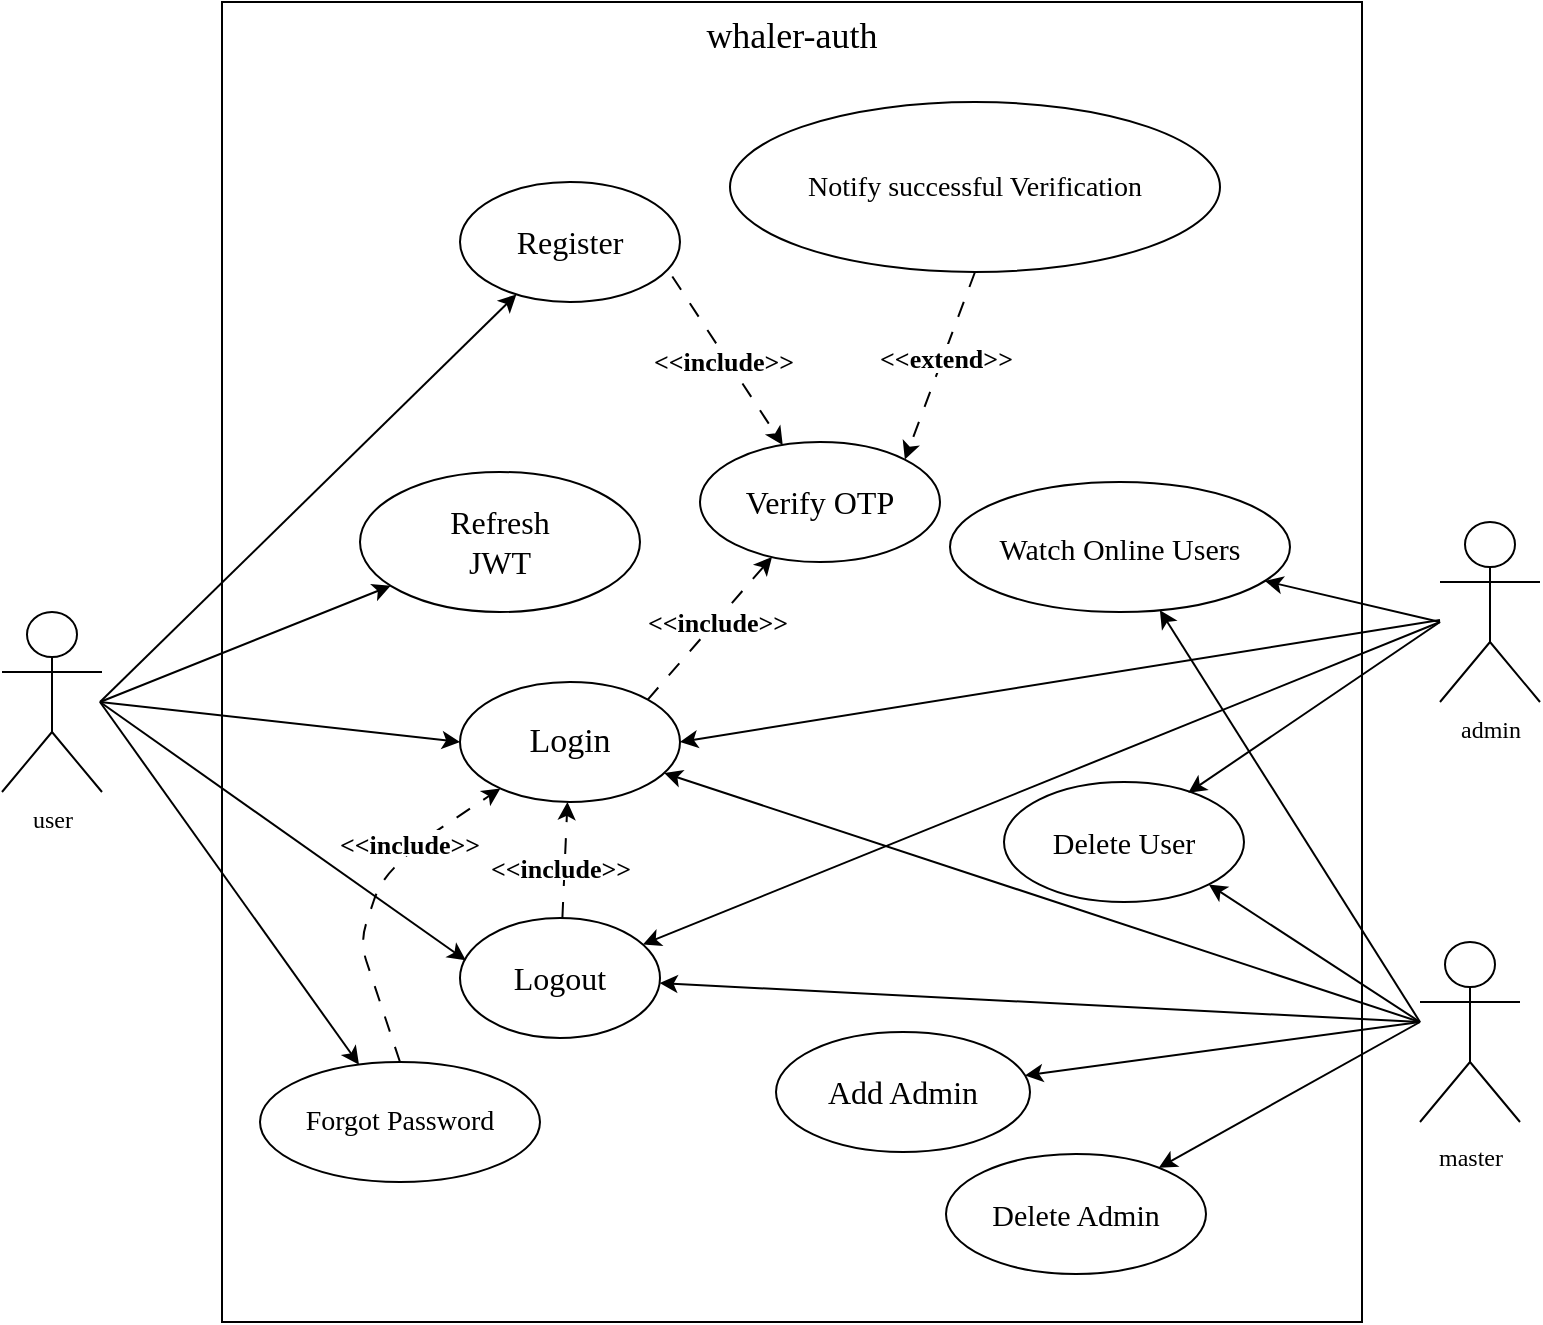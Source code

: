 <mxfile>
    <diagram id="z__zmrcmEBkHby5Mq3uI" name="Page-1">
        <mxGraphModel dx="699" dy="761" grid="1" gridSize="10" guides="1" tooltips="1" connect="1" arrows="1" fold="1" page="1" pageScale="1" pageWidth="850" pageHeight="1100" math="0" shadow="0">
            <root>
                <mxCell id="0"/>
                <mxCell id="1" parent="0"/>
                <mxCell id="28" value="&lt;div style=&quot;&quot;&gt;&lt;span style=&quot;background-color: initial;&quot;&gt;&lt;font style=&quot;font-size: 18px;&quot;&gt;whaler-auth&lt;/font&gt;&lt;/span&gt;&lt;/div&gt;" style="whiteSpace=wrap;html=1;verticalAlign=top;align=center;labelBorderColor=none;fontFamily=Times New Roman;fontSize=18;fontStyle=0" parent="1" vertex="1">
                    <mxGeometry x="141" y="200" width="570" height="660" as="geometry"/>
                </mxCell>
                <mxCell id="25" value="user" style="shape=umlActor;verticalLabelPosition=bottom;verticalAlign=top;html=1;outlineConnect=0;fontFamily=Comic Sans MS;" parent="1" vertex="1">
                    <mxGeometry x="31" y="505" width="50" height="90" as="geometry"/>
                </mxCell>
                <mxCell id="37" value="admin" style="shape=umlActor;verticalLabelPosition=bottom;verticalAlign=top;html=1;outlineConnect=0;fontFamily=Comic Sans MS;" parent="1" vertex="1">
                    <mxGeometry x="750" y="460" width="50" height="90" as="geometry"/>
                </mxCell>
                <mxCell id="42" value="&lt;font style=&quot;font-size: 16px;&quot;&gt;Register&lt;/font&gt;" style="ellipse;whiteSpace=wrap;html=1;fontFamily=Comic Sans MS;fontSize=16;" parent="1" vertex="1">
                    <mxGeometry x="260" y="290" width="110" height="60" as="geometry"/>
                </mxCell>
                <mxCell id="53" value="" style="endArrow=classic;html=1;labelBorderColor=none;fontFamily=Comic Sans MS;fontSize=18;" parent="1" target="42" edge="1">
                    <mxGeometry width="50" height="50" relative="1" as="geometry">
                        <mxPoint x="80" y="550" as="sourcePoint"/>
                        <mxPoint x="470" y="480" as="targetPoint"/>
                    </mxGeometry>
                </mxCell>
                <mxCell id="54" value="" style="endArrow=classic;html=1;labelBorderColor=none;fontFamily=Comic Sans MS;fontSize=18;entryX=0;entryY=0.5;entryDx=0;entryDy=0;" parent="1" target="56" edge="1">
                    <mxGeometry width="50" height="50" relative="1" as="geometry">
                        <mxPoint x="80" y="550" as="sourcePoint"/>
                        <mxPoint x="80" y="700" as="targetPoint"/>
                    </mxGeometry>
                </mxCell>
                <mxCell id="56" value="Login" style="ellipse;whiteSpace=wrap;html=1;labelBorderColor=none;fontFamily=Comic Sans MS;fontSize=17;" parent="1" vertex="1">
                    <mxGeometry x="260" y="540" width="110" height="60" as="geometry"/>
                </mxCell>
                <mxCell id="61" value="" style="endArrow=classic;html=1;labelBorderColor=none;fontFamily=Comic Sans MS;fontSize=18;targetPerimeterSpacing=0;entryX=1;entryY=0.5;entryDx=0;entryDy=0;" parent="1" source="37" target="56" edge="1">
                    <mxGeometry width="50" height="50" relative="1" as="geometry">
                        <mxPoint x="750" y="550" as="sourcePoint"/>
                        <mxPoint x="470" y="480" as="targetPoint"/>
                    </mxGeometry>
                </mxCell>
                <mxCell id="67" value="Logout" style="ellipse;whiteSpace=wrap;html=1;labelBorderColor=none;fontFamily=Comic Sans MS;fontSize=16;" parent="1" vertex="1">
                    <mxGeometry x="260" y="658" width="100" height="60" as="geometry"/>
                </mxCell>
                <mxCell id="74" value="" style="endArrow=classic;html=1;labelBorderColor=none;fontFamily=Comic Sans MS;fontSize=18;targetPerimeterSpacing=0;entryX=0.029;entryY=0.353;entryDx=0;entryDy=0;entryPerimeter=0;" parent="1" target="67" edge="1">
                    <mxGeometry width="50" height="50" relative="1" as="geometry">
                        <mxPoint x="80" y="550" as="sourcePoint"/>
                        <mxPoint x="470" y="490" as="targetPoint"/>
                    </mxGeometry>
                </mxCell>
                <mxCell id="75" value="" style="endArrow=classic;html=1;" parent="1" target="67" edge="1">
                    <mxGeometry width="50" height="50" relative="1" as="geometry">
                        <mxPoint x="750" y="510" as="sourcePoint"/>
                        <mxPoint x="420" y="420" as="targetPoint"/>
                    </mxGeometry>
                </mxCell>
                <mxCell id="76" value="&lt;font face=&quot;Comic Sans MS&quot; style=&quot;font-size: 16px;&quot;&gt;Verify OTP&lt;br style=&quot;font-size: 16px;&quot;&gt;&lt;/font&gt;" style="ellipse;whiteSpace=wrap;html=1;fontSize=16;" parent="1" vertex="1">
                    <mxGeometry x="380" y="420" width="120" height="60" as="geometry"/>
                </mxCell>
                <mxCell id="83" value="" style="endArrow=classic;html=1;dashed=1;dashPattern=8 8;fontFamily=Comic Sans MS;fontSize=18;exitX=0.965;exitY=0.787;exitDx=0;exitDy=0;exitPerimeter=0;" parent="1" source="42" target="76" edge="1">
                    <mxGeometry relative="1" as="geometry">
                        <mxPoint x="300" y="440" as="sourcePoint"/>
                        <mxPoint x="400" y="440" as="targetPoint"/>
                    </mxGeometry>
                </mxCell>
                <mxCell id="85" value="" style="endArrow=classic;html=1;dashed=1;dashPattern=8 8;fontFamily=Comic Sans MS;fontSize=18;exitX=1;exitY=0;exitDx=0;exitDy=0;" parent="1" source="56" target="76" edge="1">
                    <mxGeometry relative="1" as="geometry">
                        <mxPoint x="300" y="440" as="sourcePoint"/>
                        <mxPoint x="400" y="440" as="targetPoint"/>
                    </mxGeometry>
                </mxCell>
                <mxCell id="93" value="&lt;&lt;include&gt;&gt;" style="text;align=center;fontStyle=1;verticalAlign=middle;spacingLeft=3;spacingRight=3;strokeColor=none;rotatable=0;points=[[0,0.5],[1,0.5]];portConstraint=eastwest;labelBackgroundColor=default;labelBorderColor=none;fontFamily=Comic Sans MS;fontSize=13;fontColor=default;" parent="1" vertex="1">
                    <mxGeometry x="387" y="374" width="10" height="10" as="geometry"/>
                </mxCell>
                <mxCell id="96" value="&lt;&lt;include&gt;&gt;" style="text;align=center;fontStyle=1;verticalAlign=middle;spacingLeft=3;spacingRight=3;strokeColor=none;rotatable=0;points=[[0,0.5],[1,0.5]];portConstraint=eastwest;labelBackgroundColor=default;labelBorderColor=none;fontFamily=Comic Sans MS;fontSize=13;fontColor=default;" parent="1" vertex="1">
                    <mxGeometry x="384" y="509" width="10" as="geometry"/>
                </mxCell>
                <mxCell id="98" value="&lt;font style=&quot;font-size: 14px;&quot;&gt;Notify successful Verification&lt;br style=&quot;font-size: 14px;&quot;&gt;&lt;/font&gt;" style="ellipse;whiteSpace=wrap;html=1;labelBackgroundColor=default;labelBorderColor=none;fontFamily=Comic Sans MS;fontSize=14;fontColor=default;" parent="1" vertex="1">
                    <mxGeometry x="395" y="250" width="245" height="85" as="geometry"/>
                </mxCell>
                <mxCell id="99" value="" style="endArrow=classic;html=1;dashed=1;dashPattern=8 8;fontFamily=Comic Sans MS;fontSize=18;fontColor=default;entryX=1;entryY=0;entryDx=0;entryDy=0;exitX=0.5;exitY=1;exitDx=0;exitDy=0;" parent="1" source="98" target="76" edge="1">
                    <mxGeometry width="50" height="50" relative="1" as="geometry">
                        <mxPoint x="440" y="520" as="sourcePoint"/>
                        <mxPoint x="490" y="470" as="targetPoint"/>
                    </mxGeometry>
                </mxCell>
                <mxCell id="103" value="&lt;&lt;extend&gt;&gt;" style="text;align=center;fontStyle=1;verticalAlign=middle;spacingLeft=3;spacingRight=3;strokeColor=none;rotatable=0;points=[[0,0.5],[1,0.5]];portConstraint=eastwest;labelBackgroundColor=default;labelBorderColor=none;fontFamily=Comic Sans MS;fontSize=13;fontColor=default;" parent="1" vertex="1">
                    <mxGeometry x="503" y="377" as="geometry"/>
                </mxCell>
                <mxCell id="106" value="Refresh&lt;br&gt;JWT" style="ellipse;whiteSpace=wrap;html=1;labelBackgroundColor=default;labelBorderColor=none;fontFamily=Comic Sans MS;fontSize=16;fontColor=default;" parent="1" vertex="1">
                    <mxGeometry x="210" y="435" width="140" height="70" as="geometry"/>
                </mxCell>
                <mxCell id="107" value="" style="endArrow=classic;html=1;fontFamily=Comic Sans MS;fontSize=16;fontColor=default;" parent="1" target="106" edge="1">
                    <mxGeometry width="50" height="50" relative="1" as="geometry">
                        <mxPoint x="80" y="550" as="sourcePoint"/>
                        <mxPoint x="490" y="480" as="targetPoint"/>
                    </mxGeometry>
                </mxCell>
                <mxCell id="108" value="Add Admin" style="ellipse;whiteSpace=wrap;html=1;labelBackgroundColor=default;labelBorderColor=none;fontFamily=Comic Sans MS;fontSize=16;fontColor=default;" parent="1" vertex="1">
                    <mxGeometry x="418" y="715" width="127" height="60" as="geometry"/>
                </mxCell>
                <mxCell id="110" value="&lt;font style=&quot;font-size: 12px;&quot;&gt;master&lt;/font&gt;" style="shape=umlActor;verticalLabelPosition=bottom;verticalAlign=top;html=1;labelBackgroundColor=default;labelBorderColor=none;fontFamily=Comic Sans MS;fontSize=16;fontColor=default;" parent="1" vertex="1">
                    <mxGeometry x="740" y="670" width="50" height="90" as="geometry"/>
                </mxCell>
                <mxCell id="116" value="" style="endArrow=classic;html=1;fontFamily=Comic Sans MS;fontSize=12;fontColor=default;" parent="1" target="56" edge="1">
                    <mxGeometry width="50" height="50" relative="1" as="geometry">
                        <mxPoint x="740" y="710" as="sourcePoint"/>
                        <mxPoint x="470" y="480" as="targetPoint"/>
                    </mxGeometry>
                </mxCell>
                <mxCell id="117" value="" style="endArrow=classic;html=1;fontFamily=Comic Sans MS;fontSize=12;fontColor=default;" parent="1" target="67" edge="1">
                    <mxGeometry width="50" height="50" relative="1" as="geometry">
                        <mxPoint x="740" y="710" as="sourcePoint"/>
                        <mxPoint x="470" y="480" as="targetPoint"/>
                    </mxGeometry>
                </mxCell>
                <mxCell id="118" value="" style="endArrow=classic;html=1;fontFamily=Comic Sans MS;fontSize=12;fontColor=default;" parent="1" target="108" edge="1">
                    <mxGeometry width="50" height="50" relative="1" as="geometry">
                        <mxPoint x="740" y="710" as="sourcePoint"/>
                        <mxPoint x="470" y="480" as="targetPoint"/>
                    </mxGeometry>
                </mxCell>
                <mxCell id="119" value="&lt;font style=&quot;font-size: 15px;&quot;&gt;Delete Admin&lt;/font&gt;" style="ellipse;whiteSpace=wrap;html=1;labelBackgroundColor=default;labelBorderColor=none;fontFamily=Comic Sans MS;fontSize=12;fontColor=default;" parent="1" vertex="1">
                    <mxGeometry x="503" y="776" width="130" height="60" as="geometry"/>
                </mxCell>
                <mxCell id="120" value="" style="endArrow=classic;html=1;fontFamily=Comic Sans MS;fontSize=15;fontColor=default;" parent="1" target="119" edge="1">
                    <mxGeometry width="50" height="50" relative="1" as="geometry">
                        <mxPoint x="740" y="710" as="sourcePoint"/>
                        <mxPoint x="470" y="480" as="targetPoint"/>
                    </mxGeometry>
                </mxCell>
                <mxCell id="121" value="Delete User" style="ellipse;whiteSpace=wrap;html=1;labelBackgroundColor=default;labelBorderColor=none;fontFamily=Comic Sans MS;fontSize=15;fontColor=default;" parent="1" vertex="1">
                    <mxGeometry x="532" y="590" width="120" height="60" as="geometry"/>
                </mxCell>
                <mxCell id="123" value="" style="endArrow=classic;html=1;fontFamily=Comic Sans MS;fontSize=15;fontColor=default;entryX=1;entryY=1;entryDx=0;entryDy=0;" parent="1" target="121" edge="1">
                    <mxGeometry width="50" height="50" relative="1" as="geometry">
                        <mxPoint x="740" y="710" as="sourcePoint"/>
                        <mxPoint x="470" y="480" as="targetPoint"/>
                    </mxGeometry>
                </mxCell>
                <mxCell id="124" value="" style="endArrow=classic;html=1;fontFamily=Comic Sans MS;fontSize=15;fontColor=default;entryX=0.768;entryY=0.09;entryDx=0;entryDy=0;entryPerimeter=0;" parent="1" target="121" edge="1">
                    <mxGeometry width="50" height="50" relative="1" as="geometry">
                        <mxPoint x="750" y="510" as="sourcePoint"/>
                        <mxPoint x="470" y="480" as="targetPoint"/>
                    </mxGeometry>
                </mxCell>
                <mxCell id="127" value="Watch Online Users" style="ellipse;whiteSpace=wrap;html=1;labelBackgroundColor=default;labelBorderColor=none;fontFamily=Comic Sans MS;fontSize=15;fontColor=default;" parent="1" vertex="1">
                    <mxGeometry x="505" y="440" width="170" height="65" as="geometry"/>
                </mxCell>
                <mxCell id="128" value="" style="endArrow=classic;html=1;fontFamily=Comic Sans MS;fontSize=15;fontColor=default;" parent="1" target="127" edge="1">
                    <mxGeometry width="50" height="50" relative="1" as="geometry">
                        <mxPoint x="750" y="510" as="sourcePoint"/>
                        <mxPoint x="470" y="460" as="targetPoint"/>
                    </mxGeometry>
                </mxCell>
                <mxCell id="129" value="" style="endArrow=classic;html=1;fontFamily=Comic Sans MS;fontSize=15;fontColor=default;" parent="1" target="127" edge="1">
                    <mxGeometry width="50" height="50" relative="1" as="geometry">
                        <mxPoint x="740" y="710" as="sourcePoint"/>
                        <mxPoint x="470" y="460" as="targetPoint"/>
                    </mxGeometry>
                </mxCell>
                <mxCell id="131" value="&lt;font style=&quot;font-size: 14px;&quot; face=&quot;Comic Sans MS&quot;&gt;Forgot Password&lt;/font&gt;" style="ellipse;whiteSpace=wrap;html=1;" parent="1" vertex="1">
                    <mxGeometry x="160" y="730" width="140" height="60" as="geometry"/>
                </mxCell>
                <mxCell id="132" value="" style="endArrow=classic;html=1;fontFamily=Comic Sans MS;fontSize=14;" parent="1" target="131" edge="1">
                    <mxGeometry width="50" height="50" relative="1" as="geometry">
                        <mxPoint x="80" y="550" as="sourcePoint"/>
                        <mxPoint x="490" y="520" as="targetPoint"/>
                    </mxGeometry>
                </mxCell>
                <mxCell id="133" value="" style="endArrow=classic;html=1;fontFamily=Comic Sans MS;fontSize=14;dashed=1;dashPattern=8 8;" parent="1" source="67" target="56" edge="1">
                    <mxGeometry width="50" height="50" relative="1" as="geometry">
                        <mxPoint x="440" y="570" as="sourcePoint"/>
                        <mxPoint x="490" y="520" as="targetPoint"/>
                    </mxGeometry>
                </mxCell>
                <mxCell id="134" value="" style="endArrow=classic;html=1;dashed=1;dashPattern=8 8;fontFamily=Comic Sans MS;fontSize=14;exitX=0.5;exitY=0;exitDx=0;exitDy=0;" parent="1" source="131" target="56" edge="1">
                    <mxGeometry width="50" height="50" relative="1" as="geometry">
                        <mxPoint x="440" y="570" as="sourcePoint"/>
                        <mxPoint x="490" y="520" as="targetPoint"/>
                        <Array as="points">
                            <mxPoint x="220" y="700"/>
                            <mxPoint x="210" y="670"/>
                            <mxPoint x="220" y="640"/>
                            <mxPoint x="240" y="620"/>
                        </Array>
                    </mxGeometry>
                </mxCell>
                <mxCell id="135" value="&amp;lt;&amp;lt;include&amp;gt;&amp;gt;" style="text;html=1;strokeColor=none;fillColor=default;align=center;verticalAlign=middle;whiteSpace=wrap;rounded=0;fontFamily=Comic Sans MS;fontSize=13;fontStyle=1" parent="1" vertex="1">
                    <mxGeometry x="275" y="626" width="71" height="13" as="geometry"/>
                </mxCell>
                <mxCell id="138" value="&amp;lt;&amp;lt;include&amp;gt;&amp;gt;" style="text;html=1;strokeColor=none;fillColor=default;align=center;verticalAlign=middle;whiteSpace=wrap;rounded=0;fontFamily=Comic Sans MS;fontSize=13;fontStyle=1" parent="1" vertex="1">
                    <mxGeometry x="197" y="614" width="76" height="13" as="geometry"/>
                </mxCell>
            </root>
        </mxGraphModel>
    </diagram>
</mxfile>